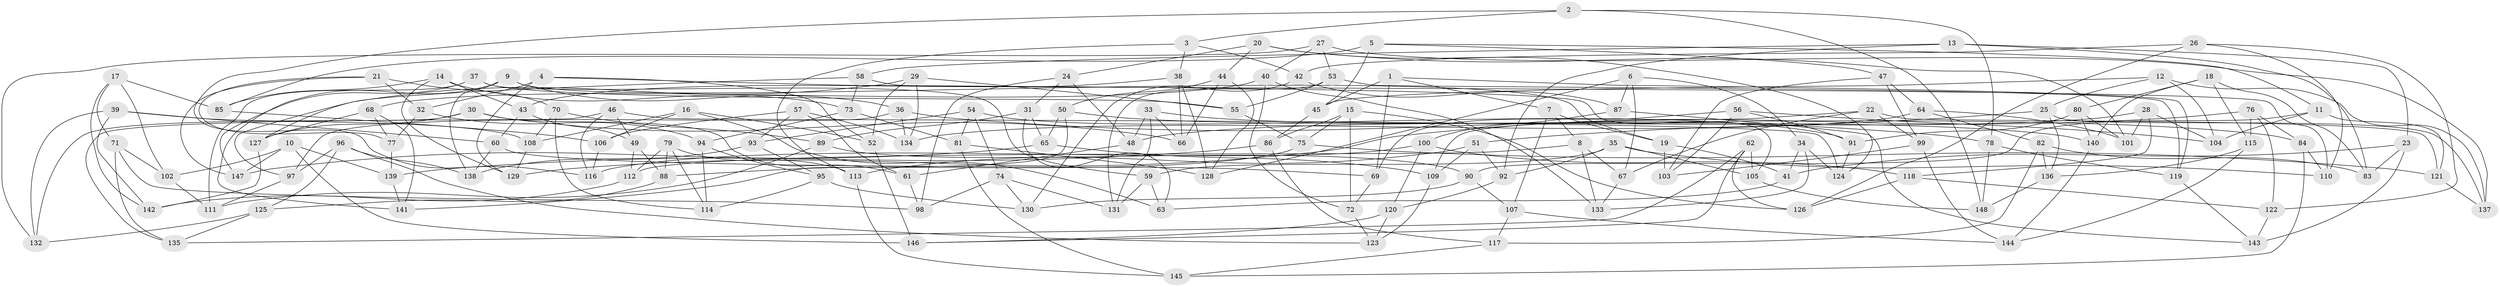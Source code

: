 // coarse degree distribution, {3: 0.125, 4: 0.625, 5: 0.11363636363636363, 9: 0.022727272727272728, 6: 0.03409090909090909, 8: 0.03409090909090909, 11: 0.011363636363636364, 7: 0.011363636363636364, 17: 0.011363636363636364, 10: 0.011363636363636364}
// Generated by graph-tools (version 1.1) at 2025/03/03/04/25 22:03:41]
// undirected, 148 vertices, 296 edges
graph export_dot {
graph [start="1"]
  node [color=gray90,style=filled];
  1;
  2;
  3;
  4;
  5;
  6;
  7;
  8;
  9;
  10;
  11;
  12;
  13;
  14;
  15;
  16;
  17;
  18;
  19;
  20;
  21;
  22;
  23;
  24;
  25;
  26;
  27;
  28;
  29;
  30;
  31;
  32;
  33;
  34;
  35;
  36;
  37;
  38;
  39;
  40;
  41;
  42;
  43;
  44;
  45;
  46;
  47;
  48;
  49;
  50;
  51;
  52;
  53;
  54;
  55;
  56;
  57;
  58;
  59;
  60;
  61;
  62;
  63;
  64;
  65;
  66;
  67;
  68;
  69;
  70;
  71;
  72;
  73;
  74;
  75;
  76;
  77;
  78;
  79;
  80;
  81;
  82;
  83;
  84;
  85;
  86;
  87;
  88;
  89;
  90;
  91;
  92;
  93;
  94;
  95;
  96;
  97;
  98;
  99;
  100;
  101;
  102;
  103;
  104;
  105;
  106;
  107;
  108;
  109;
  110;
  111;
  112;
  113;
  114;
  115;
  116;
  117;
  118;
  119;
  120;
  121;
  122;
  123;
  124;
  125;
  126;
  127;
  128;
  129;
  130;
  131;
  132;
  133;
  134;
  135;
  136;
  137;
  138;
  139;
  140;
  141;
  142;
  143;
  144;
  145;
  146;
  147;
  148;
  1 -- 119;
  1 -- 69;
  1 -- 7;
  1 -- 45;
  2 -- 116;
  2 -- 3;
  2 -- 78;
  2 -- 148;
  3 -- 113;
  3 -- 42;
  3 -- 38;
  4 -- 105;
  4 -- 32;
  4 -- 52;
  4 -- 129;
  5 -- 85;
  5 -- 11;
  5 -- 47;
  5 -- 45;
  6 -- 67;
  6 -- 34;
  6 -- 128;
  6 -- 87;
  7 -- 8;
  7 -- 19;
  7 -- 107;
  8 -- 133;
  8 -- 67;
  8 -- 112;
  9 -- 36;
  9 -- 138;
  9 -- 141;
  9 -- 19;
  10 -- 147;
  10 -- 146;
  10 -- 102;
  10 -- 139;
  11 -- 90;
  11 -- 121;
  11 -- 104;
  12 -- 45;
  12 -- 137;
  12 -- 104;
  12 -- 25;
  13 -- 83;
  13 -- 92;
  13 -- 58;
  13 -- 23;
  14 -- 43;
  14 -- 85;
  14 -- 73;
  14 -- 129;
  15 -- 75;
  15 -- 72;
  15 -- 126;
  15 -- 86;
  16 -- 108;
  16 -- 52;
  16 -- 63;
  16 -- 106;
  17 -- 102;
  17 -- 71;
  17 -- 142;
  17 -- 85;
  18 -- 115;
  18 -- 80;
  18 -- 140;
  18 -- 83;
  19 -- 41;
  19 -- 103;
  20 -- 44;
  20 -- 101;
  20 -- 24;
  20 -- 124;
  21 -- 70;
  21 -- 77;
  21 -- 32;
  21 -- 147;
  22 -- 67;
  22 -- 99;
  22 -- 121;
  22 -- 109;
  23 -- 143;
  23 -- 83;
  23 -- 41;
  24 -- 31;
  24 -- 48;
  24 -- 98;
  25 -- 51;
  25 -- 137;
  25 -- 136;
  26 -- 110;
  26 -- 126;
  26 -- 42;
  26 -- 122;
  27 -- 53;
  27 -- 40;
  27 -- 137;
  27 -- 132;
  28 -- 48;
  28 -- 118;
  28 -- 101;
  28 -- 104;
  29 -- 52;
  29 -- 134;
  29 -- 55;
  29 -- 97;
  30 -- 66;
  30 -- 61;
  30 -- 132;
  30 -- 127;
  31 -- 65;
  31 -- 63;
  31 -- 89;
  32 -- 77;
  32 -- 94;
  33 -- 131;
  33 -- 140;
  33 -- 48;
  33 -- 66;
  34 -- 124;
  34 -- 133;
  34 -- 41;
  35 -- 92;
  35 -- 105;
  35 -- 59;
  35 -- 110;
  36 -- 134;
  36 -- 78;
  36 -- 97;
  37 -- 55;
  37 -- 111;
  37 -- 147;
  37 -- 59;
  38 -- 128;
  38 -- 43;
  38 -- 66;
  39 -- 108;
  39 -- 142;
  39 -- 60;
  39 -- 132;
  40 -- 72;
  40 -- 133;
  40 -- 68;
  41 -- 63;
  42 -- 130;
  42 -- 87;
  43 -- 60;
  43 -- 49;
  44 -- 66;
  44 -- 128;
  44 -- 50;
  45 -- 86;
  46 -- 135;
  46 -- 49;
  46 -- 124;
  46 -- 116;
  47 -- 103;
  47 -- 64;
  47 -- 99;
  48 -- 61;
  49 -- 112;
  49 -- 88;
  50 -- 84;
  50 -- 141;
  50 -- 65;
  51 -- 92;
  51 -- 109;
  51 -- 113;
  52 -- 146;
  53 -- 131;
  53 -- 119;
  53 -- 55;
  54 -- 74;
  54 -- 93;
  54 -- 91;
  54 -- 81;
  55 -- 75;
  56 -- 91;
  56 -- 69;
  56 -- 104;
  56 -- 103;
  57 -- 93;
  57 -- 134;
  57 -- 106;
  57 -- 61;
  58 -- 110;
  58 -- 73;
  58 -- 127;
  59 -- 131;
  59 -- 63;
  60 -- 138;
  60 -- 69;
  61 -- 98;
  62 -- 126;
  62 -- 146;
  62 -- 105;
  62 -- 135;
  64 -- 101;
  64 -- 134;
  64 -- 82;
  65 -- 109;
  65 -- 147;
  67 -- 133;
  68 -- 141;
  68 -- 77;
  68 -- 127;
  69 -- 72;
  70 -- 89;
  70 -- 108;
  70 -- 114;
  71 -- 102;
  71 -- 98;
  71 -- 135;
  72 -- 123;
  73 -- 81;
  73 -- 94;
  74 -- 130;
  74 -- 131;
  74 -- 98;
  75 -- 121;
  75 -- 88;
  76 -- 122;
  76 -- 129;
  76 -- 115;
  76 -- 84;
  77 -- 139;
  78 -- 119;
  78 -- 148;
  79 -- 113;
  79 -- 112;
  79 -- 88;
  79 -- 114;
  80 -- 140;
  80 -- 91;
  80 -- 101;
  81 -- 128;
  81 -- 145;
  82 -- 83;
  82 -- 136;
  82 -- 117;
  84 -- 110;
  84 -- 145;
  85 -- 106;
  86 -- 117;
  86 -- 139;
  87 -- 143;
  87 -- 100;
  88 -- 125;
  89 -- 111;
  89 -- 90;
  90 -- 130;
  90 -- 107;
  91 -- 124;
  92 -- 120;
  93 -- 138;
  93 -- 95;
  94 -- 95;
  94 -- 114;
  95 -- 114;
  95 -- 130;
  96 -- 125;
  96 -- 97;
  96 -- 123;
  96 -- 138;
  97 -- 111;
  99 -- 144;
  99 -- 103;
  100 -- 118;
  100 -- 120;
  100 -- 116;
  102 -- 111;
  105 -- 148;
  106 -- 116;
  107 -- 117;
  107 -- 144;
  108 -- 129;
  109 -- 123;
  112 -- 142;
  113 -- 145;
  115 -- 136;
  115 -- 144;
  117 -- 145;
  118 -- 126;
  118 -- 122;
  119 -- 143;
  120 -- 123;
  120 -- 146;
  121 -- 137;
  122 -- 143;
  125 -- 132;
  125 -- 135;
  127 -- 142;
  136 -- 148;
  139 -- 141;
  140 -- 144;
}
